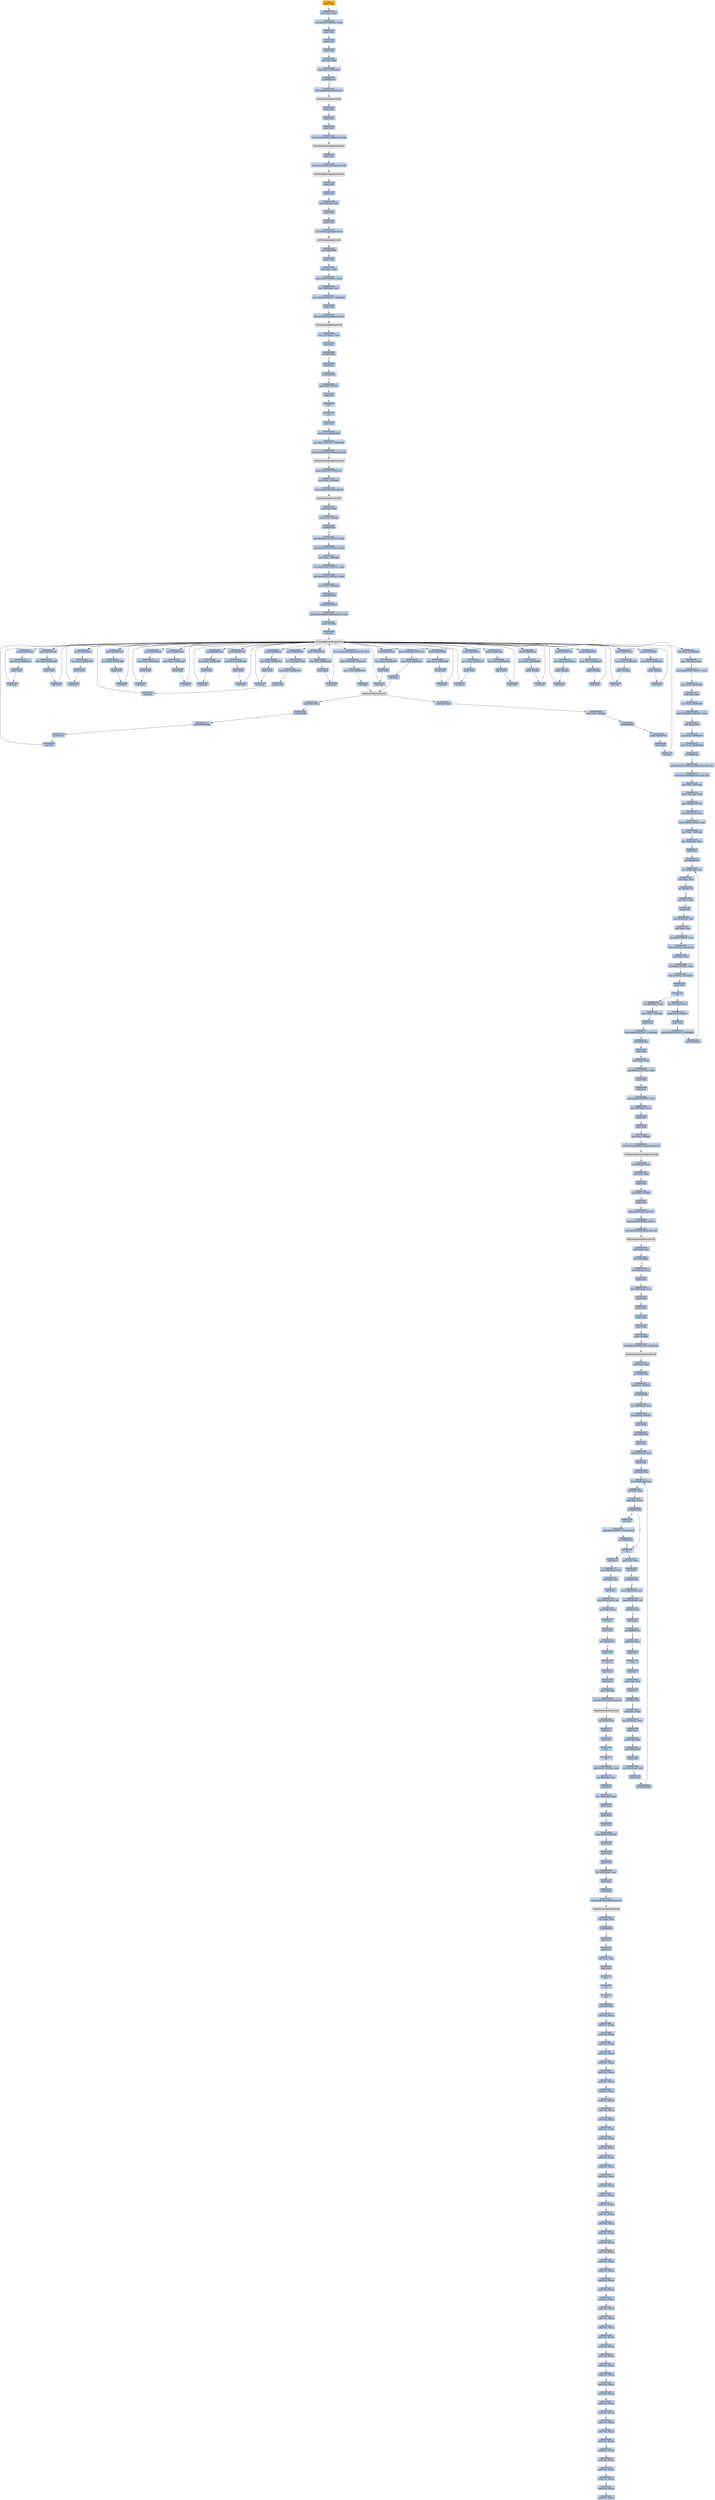 digraph G {
node[shape=rectangle,style=filled,fillcolor=lightsteelblue,color=lightsteelblue]
bgcolor="transparent"
a0x004019c8pushl_ebp[label="start\npushl %ebp",fillcolor="orange",color="lightgrey"];
a0x004019c9movl_esp_ebp[label="0x004019c9\nmovl %esp, %ebp"];
a0x004019cbsubl_0x3acUINT32_esp[label="0x004019cb\nsubl $0x3ac<UINT32>, %esp"];
a0x004019d1pushl_ebx[label="0x004019d1\npushl %ebx"];
a0x004019d2pushl_esi[label="0x004019d2\npushl %esi"];
a0x004019d3pushl_edi[label="0x004019d3\npushl %edi"];
a0x004019d4xorl_edi_edi[label="0x004019d4\nxorl %edi, %edi"];
a0x004019d6cmpl_edi_0x00403000[label="0x004019d6\ncmpl %edi, 0x00403000"];
a0x004019dcje_0x00401a30[label="0x004019dc\nje 0x00401a30"];
a0x00401a30call_GetInputState_user32_dll[label="0x00401a30\ncall GetInputState@user32.dll"];
GetInputState_user32_dll[label="GetInputState@user32.dll",fillcolor="lightgrey",color="lightgrey"];
a0x00401a36pushl_edi[label="0x00401a36\npushl %edi"];
a0x00401a37pushl_edi[label="0x00401a37\npushl %edi"];
a0x00401a38pushl_edi[label="0x00401a38\npushl %edi"];
a0x00401a39call_GetCurrentThreadId_kernel32_dll[label="0x00401a39\ncall GetCurrentThreadId@kernel32.dll"];
GetCurrentThreadId_kernel32_dll[label="GetCurrentThreadId@kernel32.dll",fillcolor="lightgrey",color="lightgrey"];
a0x00401a3fpushl_eax[label="0x00401a3f\npushl %eax"];
a0x00401a40call_PostThreadMessageA_user32_dll[label="0x00401a40\ncall PostThreadMessageA@user32.dll"];
PostThreadMessageA_user32_dll[label="PostThreadMessageA@user32.dll",fillcolor="lightgrey",color="lightgrey"];
a0x00401a46pushl_edi[label="0x00401a46\npushl %edi"];
a0x00401a47pushl_edi[label="0x00401a47\npushl %edi"];
a0x00401a48leal__92ebp__eax[label="0x00401a48\nleal -92(%ebp), %eax"];
a0x00401a4bpushl_edi[label="0x00401a4b\npushl %edi"];
a0x00401a4cpushl_eax[label="0x00401a4c\npushl %eax"];
a0x00401a4dcall_GetMessageA_user32_dll[label="0x00401a4d\ncall GetMessageA@user32.dll"];
GetMessageA_user32_dll[label="GetMessageA@user32.dll",fillcolor="lightgrey",color="lightgrey"];
a0x00401a53call_0x00401894[label="0x00401a53\ncall 0x00401894"];
a0x00401894pushl_ebp[label="0x00401894\npushl %ebp"];
a0x00401895movl_esp_ebp[label="0x00401895\nmovl %esp, %ebp"];
a0x00401897subl_0x94UINT32_esp[label="0x00401897\nsubl $0x94<UINT32>, %esp"];
a0x0040189dleal__148ebp__eax[label="0x0040189d\nleal -148(%ebp), %eax"];
a0x004018a3movl_0x94UINT32__148ebp_[label="0x004018a3\nmovl $0x94<UINT32>, -148(%ebp)"];
a0x004018adpushl_eax[label="0x004018ad\npushl %eax"];
a0x004018aecall_GetVersionExA_kernel32_dll[label="0x004018ae\ncall GetVersionExA@kernel32.dll"];
GetVersionExA_kernel32_dll[label="GetVersionExA@kernel32.dll",fillcolor="lightgrey",color="lightgrey"];
a0x004018b4movl__132ebp__eax[label="0x004018b4\nmovl -132(%ebp), %eax"];
a0x004018badecl_eax[label="0x004018ba\ndecl %eax"];
a0x004018bbje_0x004018ca[label="0x004018bb\nje 0x004018ca"];
a0x004018bddecl_eax[label="0x004018bd\ndecl %eax"];
a0x004018beje_0x004018c5[label="0x004018be\nje 0x004018c5"];
a0x004018c5pushl_0x1UINT8[label="0x004018c5\npushl $0x1<UINT8>"];
a0x004018c7popl_eax[label="0x004018c7\npopl %eax"];
a0x004018c8leave_[label="0x004018c8\nleave "];
a0x004018c9ret[label="0x004018c9\nret"];
a0x00401a58pushl_edi[label="0x00401a58\npushl %edi"];
a0x00401a59movl_eax_0x00402000[label="0x00401a59\nmovl %eax, 0x00402000"];
a0x00401a5emovl_0x1UINT32_0x00401ff8[label="0x00401a5e\nmovl $0x1<UINT32>, 0x00401ff8"];
a0x00401a68call_GetModuleHandleA_kernel32_dll[label="0x00401a68\ncall GetModuleHandleA@kernel32.dll"];
GetModuleHandleA_kernel32_dll[label="GetModuleHandleA@kernel32.dll",fillcolor="lightgrey",color="lightgrey"];
a0x00401a6epushl_0x401074UINT32[label="0x00401a6e\npushl $0x401074<UINT32>"];
a0x00401a73movl_eax__32ebp_[label="0x00401a73\nmovl %eax, -32(%ebp)"];
a0x00401a76call_LoadLibraryA_kernel32_dll[label="0x00401a76\ncall LoadLibraryA@kernel32.dll"];
LoadLibraryA_kernel32_dll[label="LoadLibraryA@kernel32.dll",fillcolor="lightgrey",color="lightgrey"];
a0x00401a7ccmpl_edi_eax[label="0x00401a7c\ncmpl %edi, %eax"];
a0x00401a7emovl_eax__4ebp_[label="0x00401a7e\nmovl %eax, -4(%ebp)"];
a0x00401a81je_0x00401f6e[label="0x00401a81\nje 0x00401f6e"];
a0x00401a87movl_0x401ac5UINT32_eax[label="0x00401a87\nmovl $0x401ac5<UINT32>, %eax"];
a0x00401a8csubl_0x401aa3UINT32_eax[label="0x00401a8c\nsubl $0x401aa3<UINT32>, %eax"];
a0x00401a91movl_eax__44ebp_[label="0x00401a91\nmovl %eax, -44(%ebp)"];
a0x00401a94movl_0x401ae9UINT32_eax[label="0x00401a94\nmovl $0x401ae9<UINT32>, %eax"];
a0x00401a99subl_0x401aa3UINT32_eax[label="0x00401a99\nsubl $0x401aa3<UINT32>, %eax"];
a0x00401a9emovl_eax__64ebp_[label="0x00401a9e\nmovl %eax, -64(%ebp)"];
a0x00401aa1jmp_0x00401af1[label="0x00401aa1\njmp 0x00401af1"];
a0x00401af1pushl_0x0040109c[label="0x00401af1\npushl 0x0040109c"];
a0x00401af7movl_GetProcAddress_kernel32_dll_esi[label="0x00401af7\nmovl GetProcAddress@kernel32.dll, %esi"];
a0x00401afdpushl__4ebp_[label="0x00401afd\npushl -4(%ebp)"];
a0x00401b00call_esi[label="0x00401b00\ncall %esi"];
GetProcAddress_kernel32_dll[label="GetProcAddress@kernel32.dll",fillcolor="lightgrey",color="lightgrey"];
a0x00401b02pushl_0x004010a0[label="0x00401b02\npushl 0x004010a0"];
a0x00401b08movl__4ebp__ebx[label="0x00401b08\nmovl -4(%ebp), %ebx"];
a0x00401b0bmovl_eax_0x00401f78[label="0x00401b0b\nmovl %eax, 0x00401f78"];
a0x00401b10pushl_ebx[label="0x00401b10\npushl %ebx"];
a0x00401b11call_esi[label="0x00401b11\ncall %esi"];
a0x00401b13pushl_0x004010a4[label="0x00401b13\npushl 0x004010a4"];
a0x00401b19movl_eax_0x00401f7c[label="0x00401b19\nmovl %eax, 0x00401f7c"];
a0x00401b1epushl_ebx[label="0x00401b1e\npushl %ebx"];
a0x00401b1fcall_esi[label="0x00401b1f\ncall %esi"];
a0x00401b21pushl_0x004010a8[label="0x00401b21\npushl 0x004010a8"];
a0x00401b27movl_eax_0x00401f80[label="0x00401b27\nmovl %eax, 0x00401f80"];
a0x00401b2cpushl_ebx[label="0x00401b2c\npushl %ebx"];
a0x00401b2dcall_esi[label="0x00401b2d\ncall %esi"];
a0x00401b2fpushl_0x004010ac[label="0x00401b2f\npushl 0x004010ac"];
a0x00401b35movl_eax_0x00401f84[label="0x00401b35\nmovl %eax, 0x00401f84"];
a0x00401b3apushl_ebx[label="0x00401b3a\npushl %ebx"];
a0x00401b3bcall_esi[label="0x00401b3b\ncall %esi"];
a0x00401b3dpushl_0x004010b0[label="0x00401b3d\npushl 0x004010b0"];
a0x00401b43movl_eax_0x00401f88[label="0x00401b43\nmovl %eax, 0x00401f88"];
a0x00401b48pushl_ebx[label="0x00401b48\npushl %ebx"];
a0x00401b49call_esi[label="0x00401b49\ncall %esi"];
a0x00401b4bpushl_0x004010b4[label="0x00401b4b\npushl 0x004010b4"];
a0x00401b51movl_eax_0x00401f8c[label="0x00401b51\nmovl %eax, 0x00401f8c"];
a0x00401b56pushl_ebx[label="0x00401b56\npushl %ebx"];
a0x00401b57call_esi[label="0x00401b57\ncall %esi"];
a0x00401b59pushl_0x004010b8[label="0x00401b59\npushl 0x004010b8"];
a0x00401b5fmovl_eax_0x00401f90[label="0x00401b5f\nmovl %eax, 0x00401f90"];
a0x00401b64pushl_ebx[label="0x00401b64\npushl %ebx"];
a0x00401b65call_esi[label="0x00401b65\ncall %esi"];
a0x00401b67pushl_0x004010bc[label="0x00401b67\npushl 0x004010bc"];
a0x00401b6dmovl_eax_0x00401f94[label="0x00401b6d\nmovl %eax, 0x00401f94"];
a0x00401b72pushl_ebx[label="0x00401b72\npushl %ebx"];
a0x00401b73call_esi[label="0x00401b73\ncall %esi"];
a0x00401b75pushl_0x004010c0[label="0x00401b75\npushl 0x004010c0"];
a0x00401b7bmovl_eax_0x00401f98[label="0x00401b7b\nmovl %eax, 0x00401f98"];
a0x00401b80pushl_ebx[label="0x00401b80\npushl %ebx"];
a0x00401b81call_esi[label="0x00401b81\ncall %esi"];
a0x00401b83pushl_0x004010c4[label="0x00401b83\npushl 0x004010c4"];
a0x00401b89movl_eax_0x00401f9c[label="0x00401b89\nmovl %eax, 0x00401f9c"];
a0x00401b8epushl_ebx[label="0x00401b8e\npushl %ebx"];
a0x00401b8fcall_esi[label="0x00401b8f\ncall %esi"];
a0x00401b91pushl_0x004010c8[label="0x00401b91\npushl 0x004010c8"];
a0x00401b97movl_eax_0x00401fa0[label="0x00401b97\nmovl %eax, 0x00401fa0"];
a0x00401b9cpushl_ebx[label="0x00401b9c\npushl %ebx"];
a0x00401b9dcall_esi[label="0x00401b9d\ncall %esi"];
a0x00401b9fpushl_0x004010cc[label="0x00401b9f\npushl 0x004010cc"];
a0x00401ba5movl_eax_0x00401fa4[label="0x00401ba5\nmovl %eax, 0x00401fa4"];
a0x00401baapushl_ebx[label="0x00401baa\npushl %ebx"];
a0x00401babcall_esi[label="0x00401bab\ncall %esi"];
a0x00401badpushl_0x004010d0[label="0x00401bad\npushl 0x004010d0"];
a0x00401bb3movl_eax_0x00401fa8[label="0x00401bb3\nmovl %eax, 0x00401fa8"];
a0x00401bb8pushl_ebx[label="0x00401bb8\npushl %ebx"];
a0x00401bb9call_esi[label="0x00401bb9\ncall %esi"];
a0x00401bbbpushl_0x004010d4[label="0x00401bbb\npushl 0x004010d4"];
a0x00401bc1movl_eax_0x00401fac[label="0x00401bc1\nmovl %eax, 0x00401fac"];
a0x00401bc6pushl_ebx[label="0x00401bc6\npushl %ebx"];
a0x00401bc7call_esi[label="0x00401bc7\ncall %esi"];
a0x00401bc9pushl_0x004010d8[label="0x00401bc9\npushl 0x004010d8"];
a0x00401bcfmovl_eax_0x00401fb0[label="0x00401bcf\nmovl %eax, 0x00401fb0"];
a0x00401bd4pushl_ebx[label="0x00401bd4\npushl %ebx"];
a0x00401bd5call_esi[label="0x00401bd5\ncall %esi"];
a0x00401bd7movl_LoadLibraryA_kernel32_dll_ebx[label="0x00401bd7\nmovl LoadLibraryA@kernel32.dll, %ebx"];
a0x00401bddpushl_0x401081UINT32[label="0x00401bdd\npushl $0x401081<UINT32>"];
a0x00401be2movl_eax_0x00401fb4[label="0x00401be2\nmovl %eax, 0x00401fb4"];
a0x00401be7call_ebx[label="0x00401be7\ncall %ebx"];
LoadLibraryA_Kernel32_dll[label="LoadLibraryA@Kernel32.dll",fillcolor="lightgrey",color="lightgrey"];
a0x00401be9cmpl_edi_eax[label="0x00401be9\ncmpl %edi, %eax"];
a0x00401bebmovl_eax__4ebp_[label="0x00401beb\nmovl %eax, -4(%ebp)"];
a0x00401beeje_0x00401f6e[label="0x00401bee\nje 0x00401f6e"];
a0x00401bf4pushl_0x004010dc[label="0x00401bf4\npushl 0x004010dc"];
a0x00401bfapushl_eax[label="0x00401bfa\npushl %eax"];
a0x00401bfbcall_esi[label="0x00401bfb\ncall %esi"];
a0x00401bfdpushl_0x004010e0[label="0x00401bfd\npushl 0x004010e0"];
a0x00401c03movl_eax_0x00401fb8[label="0x00401c03\nmovl %eax, 0x00401fb8"];
a0x00401c08pushl__4ebp_[label="0x00401c08\npushl -4(%ebp)"];
a0x00401c0bcall_esi[label="0x00401c0b\ncall %esi"];
a0x00401c0dpushl_0x004010e4[label="0x00401c0d\npushl 0x004010e4"];
a0x00401c13movl_eax_0x00401fbc[label="0x00401c13\nmovl %eax, 0x00401fbc"];
a0x00401c18pushl__4ebp_[label="0x00401c18\npushl -4(%ebp)"];
a0x00401c1bcall_esi[label="0x00401c1b\ncall %esi"];
a0x00401c1dpushl_0x004010e8[label="0x00401c1d\npushl 0x004010e8"];
a0x00401c23movl_eax_0x00401fc0[label="0x00401c23\nmovl %eax, 0x00401fc0"];
a0x00401c28pushl__4ebp_[label="0x00401c28\npushl -4(%ebp)"];
a0x00401c2bcall_esi[label="0x00401c2b\ncall %esi"];
a0x00401c2dpushl_0x004010ec[label="0x00401c2d\npushl 0x004010ec"];
a0x00401c33movl_eax_0x00401fc4[label="0x00401c33\nmovl %eax, 0x00401fc4"];
a0x00401c38pushl__4ebp_[label="0x00401c38\npushl -4(%ebp)"];
a0x00401c3bcall_esi[label="0x00401c3b\ncall %esi"];
a0x00401c3dpushl_0x004010f0[label="0x00401c3d\npushl 0x004010f0"];
a0x00401c43movl_eax_0x00401fc8[label="0x00401c43\nmovl %eax, 0x00401fc8"];
a0x00401c48pushl__4ebp_[label="0x00401c48\npushl -4(%ebp)"];
a0x00401c4bcall_esi[label="0x00401c4b\ncall %esi"];
a0x00401c4dpushl_0x40108eUINT32[label="0x00401c4d\npushl $0x40108e<UINT32>"];
a0x00401c52movl_eax_0x00401fcc[label="0x00401c52\nmovl %eax, 0x00401fcc"];
a0x00401c57call_ebx[label="0x00401c57\ncall %ebx"];
a0x00401c59cmpl_edi_eax[label="0x00401c59\ncmpl %edi, %eax"];
a0x00401c5bje_0x00401f6e[label="0x00401c5b\nje 0x00401f6e"];
a0x00401c61pushl_0x004010f4[label="0x00401c61\npushl 0x004010f4"];
a0x00401c67pushl_eax[label="0x00401c67\npushl %eax"];
a0x00401c68call_esi[label="0x00401c68\ncall %esi"];
a0x00401c6amovl_eax_0x00401fd0[label="0x00401c6a\nmovl %eax, 0x00401fd0"];
a0x00401c6fmovl__32ebp__eax[label="0x00401c6f\nmovl -32(%ebp), %eax"];
a0x00401c72movl_0x401f78UINT32_ecx[label="0x00401c72\nmovl $0x401f78<UINT32>, %ecx"];
a0x00401c77movl_eax_0x00401ff0[label="0x00401c77\nmovl %eax, 0x00401ff0"];
a0x00401c7csubl_eax_ecx[label="0x00401c7c\nsubl %eax, %ecx"];
a0x00401c7emovl_ecx_0x00401ff4[label="0x00401c7e\nmovl %ecx, 0x00401ff4"];
a0x00401c84movl_0x403000UINT32_ecx[label="0x00401c84\nmovl $0x403000<UINT32>, %ecx"];
a0x00401c89subl_eax_ecx[label="0x00401c89\nsubl %eax, %ecx"];
a0x00401c8bcmpl_edi_0x00402000[label="0x00401c8b\ncmpl %edi, 0x00402000"];
a0x00401c91movl_ecx_0x00402004[label="0x00401c91\nmovl %ecx, 0x00402004"];
a0x00401c97je_0x00401eb2[label="0x00401c97\nje 0x00401eb2"];
a0x00401c9dmovl_WriteProcessMemory_kernel32_dll_ebx[label="0x00401c9d\nmovl WriteProcessMemory@kernel32.dll, %ebx"];
a0x00401ca3movl_CloseHandle_kernel32_dll_esi[label="0x00401ca3\nmovl CloseHandle@kernel32.dll, %esi"];
a0x00401ca9movl_edi__40ebp_[label="0x00401ca9\nmovl %edi, -40(%ebp)"];
a0x00401cacmovl__32ebp__eax[label="0x00401cac\nmovl -32(%ebp), %eax"];
a0x00401cafpushl_0x44UINT8[label="0x00401caf\npushl $0x44<UINT8>"];
a0x00401cb1movl_0x3ceax__ecx[label="0x00401cb1\nmovl 0x3c(%eax), %ecx"];
a0x00401cb4leal_0x18ecxeax__eax[label="0x00401cb4\nleal 0x18(%ecx,%eax), %eax"];
a0x00401cb8movl_eax__36ebp_[label="0x00401cb8\nmovl %eax, -36(%ebp)"];
a0x00401cbbleal__160ebp__eax[label="0x00401cbb\nleal -160(%ebp), %eax"];
a0x00401cc1pushl_eax[label="0x00401cc1\npushl %eax"];
a0x00401cc2call_0x00401383[label="0x00401cc2\ncall 0x00401383"];
a0x00401383movl_0x8esp__ecx[label="0x00401383\nmovl 0x8(%esp), %ecx"];
a0x00401387testl_ecx_ecx[label="0x00401387\ntestl %ecx, %ecx"];
a0x00401389jbe_0x004013a1[label="0x00401389\njbe 0x004013a1"];
a0x0040138bmovl_ecx_edx[label="0x0040138b\nmovl %ecx, %edx"];
a0x0040138dpushl_edi[label="0x0040138d\npushl %edi"];
a0x0040138emovl_0x8esp__edi[label="0x0040138e\nmovl 0x8(%esp), %edi"];
a0x00401392xorl_eax_eax[label="0x00401392\nxorl %eax, %eax"];
a0x00401394shrl_0x2UINT8_ecx[label="0x00401394\nshrl $0x2<UINT8>, %ecx"];
a0x00401397repz_stosl_eax_es_edi_[label="0x00401397\nrepz stosl %eax, %es:(%edi)"];
a0x00401399movl_edx_ecx[label="0x00401399\nmovl %edx, %ecx"];
a0x0040139bandl_0x3UINT8_ecx[label="0x0040139b\nandl $0x3<UINT8>, %ecx"];
a0x0040139erepz_stosb_al_es_edi_[label="0x0040139e\nrepz stosb %al, %es:(%edi)"];
a0x004013a0popl_edi[label="0x004013a0\npopl %edi"];
a0x004013a1ret[label="0x004013a1\nret"];
a0x00401cc7leal__60ebp__eax[label="0x00401cc7\nleal -60(%ebp), %eax"];
a0x00401ccapushl_0x10UINT8[label="0x00401cca\npushl $0x10<UINT8>"];
a0x00401cccpushl_eax[label="0x00401ccc\npushl %eax"];
a0x00401ccdmovl_0x44UINT32__160ebp_[label="0x00401ccd\nmovl $0x44<UINT32>, -160(%ebp)"];
a0x00401cd7call_0x00401383[label="0x00401cd7\ncall 0x00401383"];
a0x00401cdcleal__680ebp__eax[label="0x00401cdc\nleal -680(%ebp), %eax"];
a0x00401ce2movw_di__112ebp_[label="0x00401ce2\nmovw %di, -112(%ebp)"];
a0x00401ce6pushl_eax[label="0x00401ce6\npushl %eax"];
a0x00401ce7movl_0x80UINT32__116ebp_[label="0x00401ce7\nmovl $0x80<UINT32>, -116(%ebp)"];
a0x00401ceecall_0x004018ce[label="0x00401cee\ncall 0x004018ce"];
a0x004018cepushl_ebp[label="0x004018ce\npushl %ebp"];
a0x004018cfmovl_esp_ebp[label="0x004018cf\nmovl %esp, %ebp"];
a0x004018d1subl_0x10cUINT32_esp[label="0x004018d1\nsubl $0x10c<UINT32>, %esp"];
a0x004018d7pushl_ebx[label="0x004018d7\npushl %ebx"];
a0x004018d8pushl_esi[label="0x004018d8\npushl %esi"];
a0x004018d9movl_0x104UINT32_esi[label="0x004018d9\nmovl $0x104<UINT32>, %esi"];
a0x004018deleal__268ebp__eax[label="0x004018de\nleal -268(%ebp), %eax"];
a0x004018e4pushl_esi[label="0x004018e4\npushl %esi"];
a0x004018e5pushl_eax[label="0x004018e5\npushl %eax"];
a0x004018e6movl_esi__8ebp_[label="0x004018e6\nmovl %esi, -8(%ebp)"];
a0x004018e9call_GetWindowsDirectoryA_kernel32_dll[label="0x004018e9\ncall GetWindowsDirectoryA@kernel32.dll"];
GetWindowsDirectoryA_Kernel32_dll[label="GetWindowsDirectoryA@Kernel32.dll",fillcolor="lightgrey",color="lightgrey"];
a0x004018efleal__4ebp__eax[label="0x004018ef\nleal -4(%ebp), %eax"];
a0x004018f2xorl_ebx_ebx[label="0x004018f2\nxorl %ebx, %ebx"];
a0x004018f4pushl_eax[label="0x004018f4\npushl %eax"];
a0x004018f5pushl_0x1UINT8[label="0x004018f5\npushl $0x1<UINT8>"];
a0x004018f7pushl_ebx[label="0x004018f7\npushl %ebx"];
a0x004018f8pushl_0x4012b4UINT32[label="0x004018f8\npushl $0x4012b4<UINT32>"];
a0x004018fdpushl_0x80000000UINT32[label="0x004018fd\npushl $0x80000000<UINT32>"];
a0x00401902call_RegOpenKeyExA_advapi32_dll[label="0x00401902\ncall RegOpenKeyExA@advapi32.dll"];
RegOpenKeyExA_advapi32_dll[label="RegOpenKeyExA@advapi32.dll",fillcolor="lightgrey",color="lightgrey"];
a0x00401908testl_eax_eax[label="0x00401908\ntestl %eax, %eax"];
a0x0040190ajne_0x0040195e[label="0x0040190a\njne 0x0040195e"];
a0x0040190cleal__8ebp__eax[label="0x0040190c\nleal -8(%ebp), %eax"];
a0x0040190fpushl_eax[label="0x0040190f\npushl %eax"];
a0x00401910leal__268ebp__eax[label="0x00401910\nleal -268(%ebp), %eax"];
a0x00401916pushl_eax[label="0x00401916\npushl %eax"];
a0x00401917pushl_ebx[label="0x00401917\npushl %ebx"];
a0x00401918pushl_ebx[label="0x00401918\npushl %ebx"];
a0x00401919pushl_ebx[label="0x00401919\npushl %ebx"];
a0x0040191apushl__4ebp_[label="0x0040191a\npushl -4(%ebp)"];
a0x0040191dcall_RegQueryValueExA_advapi32_dll[label="0x0040191d\ncall RegQueryValueExA@advapi32.dll"];
RegQueryValueExA_advapi32_dll[label="RegQueryValueExA@advapi32.dll",fillcolor="lightgrey",color="lightgrey"];
a0x00401923testl_eax_eax[label="0x00401923\ntestl %eax, %eax"];
a0x00401925jne_0x0040195e[label="0x00401925\njne 0x0040195e"];
a0x00401927cmpl_esi__8ebp_[label="0x00401927\ncmpl %esi, -8(%ebp)"];
a0x0040192aja_0x0040195e[label="0x0040192a\nja 0x0040195e"];
a0x0040192cleal__268ebp__eax[label="0x0040192c\nleal -268(%ebp), %eax"];
a0x00401932pushl_0x22UINT8[label="0x00401932\npushl $0x22<UINT8>"];
a0x00401934pushl_eax[label="0x00401934\npushl %eax"];
a0x00401935call_0x004012fc[label="0x00401935\ncall 0x004012fc"];
a0x004012fcpushl_esi[label="0x004012fc\npushl %esi"];
a0x004012fdmovl_0x8esp__esi[label="0x004012fd\nmovl 0x8(%esp), %esi"];
a0x00401301pushl_esi[label="0x00401301\npushl %esi"];
a0x00401302call_0x004012ea[label="0x00401302\ncall 0x004012ea"];
a0x004012eamovl_0x4esp__ecx[label="0x004012ea\nmovl 0x4(%esp), %ecx"];
a0x004012eexorl_eax_eax[label="0x004012ee\nxorl %eax, %eax"];
a0x004012f0cmpb_al_ecx_[label="0x004012f0\ncmpb %al, (%ecx)"];
a0x004012f2je_0x004012fb[label="0x004012f2\nje 0x004012fb"];
a0x004012f4incl_eax[label="0x004012f4\nincl %eax"];
a0x004012f5cmpb_0x0UINT8_eaxecx_[label="0x004012f5\ncmpb $0x0<UINT8>, (%eax,%ecx)"];
a0x004012f9jne_0x004012f4[label="0x004012f9\njne 0x004012f4"];
a0x004012fbret[label="0x004012fb\nret"];
a0x00401307testl_eax_eax[label="0x00401307\ntestl %eax, %eax"];
a0x00401309popl_ecx[label="0x00401309\npopl %ecx"];
a0x0040130aje_0x00401318[label="0x0040130a\nje 0x00401318"];
a0x0040130cmovb_eaxesi__cl[label="0x0040130c\nmovb (%eax,%esi), %cl"];
a0x0040130fcmpb_0xcesp__cl[label="0x0040130f\ncmpb 0xc(%esp), %cl"];
a0x00401313je_0x00401318[label="0x00401313\nje 0x00401318"];
a0x00401315decl_eax[label="0x00401315\ndecl %eax"];
a0x00401316jne_0x0040130c[label="0x00401316\njne 0x0040130c"];
a0x00401318addl_esi_eax[label="0x00401318\naddl %esi, %eax"];
a0x0040131apopl_esi[label="0x0040131a\npopl %esi"];
a0x0040131bret[label="0x0040131b\nret"];
a0x0040193apopl_ecx[label="0x0040193a\npopl %ecx"];
a0x0040193bcmpl_ebx_eax[label="0x0040193b\ncmpl %ebx, %eax"];
a0x0040193dpopl_ecx[label="0x0040193d\npopl %ecx"];
a0x0040193eje_0x00401942[label="0x0040193e\nje 0x00401942"];
a0x00401940movb_bl_eax_[label="0x00401940\nmovb %bl, (%eax)"];
a0x00401942leal__267ebp__eax[label="0x00401942\nleal -267(%ebp), %eax"];
a0x00401948pushl_eax[label="0x00401948\npushl %eax"];
a0x00401949pushl_0x8ebp_[label="0x00401949\npushl 0x8(%ebp)"];
a0x0040194ccall_0x00401365[label="0x0040194c\ncall 0x00401365"];
a0x00401365pushl_esi[label="0x00401365\npushl %esi"];
a0x00401366movl_0xcesp__esi[label="0x00401366\nmovl 0xc(%esp), %esi"];
a0x0040136apushl_esi[label="0x0040136a\npushl %esi"];
a0x0040136bcall_0x004012ea[label="0x0040136b\ncall 0x004012ea"];
a0x00401370popl_ecx[label="0x00401370\npopl %ecx"];
a0x00401371movl_0x8esp__ecx[label="0x00401371\nmovl 0x8(%esp), %ecx"];
a0x00401375subl_ecx_esi[label="0x00401375\nsubl %ecx, %esi"];
a0x00401377incl_eax[label="0x00401377\nincl %eax"];
a0x00401378movb_esiecx__dl[label="0x00401378\nmovb (%esi,%ecx), %dl"];
a0x0040137bmovb_dl_ecx_[label="0x0040137b\nmovb %dl, (%ecx)"];
a0x0040137dincl_ecx[label="0x0040137d\nincl %ecx"];
a0x0040137edecl_eax[label="0x0040137e\ndecl %eax"];
a0x0040137fjne_0x00401378[label="0x0040137f\njne 0x00401378"];
a0x00401381popl_esi[label="0x00401381\npopl %esi"];
a0x00401382ret[label="0x00401382\nret"];
a0x00401951popl_ecx[label="0x00401951\npopl %ecx"];
a0x00401952popl_ecx[label="0x00401952\npopl %ecx"];
a0x00401953pushl__4ebp_[label="0x00401953\npushl -4(%ebp)"];
a0x00401956call_RegCloseKey_advapi32_dll[label="0x00401956\ncall RegCloseKey@advapi32.dll"];
RegCloseKey_advapi32_dll[label="RegCloseKey@advapi32.dll",fillcolor="lightgrey",color="lightgrey"];
a0x0040195cjmp_0x00401976[label="0x0040195c\njmp 0x00401976"];
a0x00401976popl_esi[label="0x00401976\npopl %esi"];
a0x00401977popl_ebx[label="0x00401977\npopl %ebx"];
a0x00401978leave_[label="0x00401978\nleave "];
a0x00401979ret[label="0x00401979\nret"];
a0x00401cf3addl_0x14UINT8_esp[label="0x00401cf3\naddl $0x14<UINT8>, %esp"];
a0x00401cf6leal__60ebp__eax[label="0x00401cf6\nleal -60(%ebp), %eax"];
a0x00401cf9pushl_eax[label="0x00401cf9\npushl %eax"];
a0x00401cfaleal__160ebp__eax[label="0x00401cfa\nleal -160(%ebp), %eax"];
a0x00401d00pushl_eax[label="0x00401d00\npushl %eax"];
a0x00401d01pushl_edi[label="0x00401d01\npushl %edi"];
a0x00401d02pushl_edi[label="0x00401d02\npushl %edi"];
a0x00401d03pushl_0x84UINT32[label="0x00401d03\npushl $0x84<UINT32>"];
a0x00401d08pushl_edi[label="0x00401d08\npushl %edi"];
a0x00401d09pushl_edi[label="0x00401d09\npushl %edi"];
a0x00401d0apushl_edi[label="0x00401d0a\npushl %edi"];
a0x00401d0bleal__680ebp__eax[label="0x00401d0b\nleal -680(%ebp), %eax"];
a0x00401d11pushl_edi[label="0x00401d11\npushl %edi"];
a0x00401d12pushl_eax[label="0x00401d12\npushl %eax"];
a0x00401d13call_CreateProcessA_kernel32_dll[label="0x00401d13\ncall CreateProcessA@kernel32.dll"];
CreateProcessA_kernel32_dll[label="CreateProcessA@kernel32.dll",fillcolor="lightgrey",color="lightgrey"];
a0x00401d19testl_eax_eax[label="0x00401d19\ntestl %eax, %eax"];
a0x00401d1bje_0x00401f6e[label="0x00401d1b\nje 0x00401f6e"];
a0x00401f6epopl_edi[label="0x00401f6e\npopl %edi"];
a0x00401f6fpopl_esi[label="0x00401f6f\npopl %esi"];
a0x00401f70xorl_eax_eax[label="0x00401f70\nxorl %eax, %eax"];
a0x00401f72popl_ebx[label="0x00401f72\npopl %ebx"];
a0x00401f73leave_[label="0x00401f73\nleave "];
a0x00401f74ret[label="0x00401f74\nret"];
a0x7c8000c0nop_[label="0x7c8000c0\nnop "];
a0x7c8000c1call_0x63d7f9f4[label="0x7c8000c1\ncall 0x63d7f9f4"];
a0x63d7f9f4addb_al_eax_[label="0x63d7f9f4\naddb %al, (%eax)"];
a0x63d7f9f6addb_al_eax_[label="0x63d7f9f6\naddb %al, (%eax)"];
a0x63d7f9f8addb_al_eax_[label="0x63d7f9f8\naddb %al, (%eax)"];
a0x63d7f9faaddb_al_eax_[label="0x63d7f9fa\naddb %al, (%eax)"];
a0x63d7f9fcaddb_al_eax_[label="0x63d7f9fc\naddb %al, (%eax)"];
a0x63d7f9feaddb_al_eax_[label="0x63d7f9fe\naddb %al, (%eax)"];
a0x63d7fa00addb_al_eax_[label="0x63d7fa00\naddb %al, (%eax)"];
a0x63d7fa02addb_al_eax_[label="0x63d7fa02\naddb %al, (%eax)"];
a0x63d7fa04addb_al_eax_[label="0x63d7fa04\naddb %al, (%eax)"];
a0x63d7fa06addb_al_eax_[label="0x63d7fa06\naddb %al, (%eax)"];
a0x63d7fa08addb_al_eax_[label="0x63d7fa08\naddb %al, (%eax)"];
a0x63d7fa0aaddb_al_eax_[label="0x63d7fa0a\naddb %al, (%eax)"];
a0x63d7fa0caddb_al_eax_[label="0x63d7fa0c\naddb %al, (%eax)"];
a0x63d7fa0eaddb_al_eax_[label="0x63d7fa0e\naddb %al, (%eax)"];
a0x63d7fa10addb_al_eax_[label="0x63d7fa10\naddb %al, (%eax)"];
a0x63d7fa12addb_al_eax_[label="0x63d7fa12\naddb %al, (%eax)"];
a0x63d7fa14addb_al_eax_[label="0x63d7fa14\naddb %al, (%eax)"];
a0x63d7fa16addb_al_eax_[label="0x63d7fa16\naddb %al, (%eax)"];
a0x63d7fa18addb_al_eax_[label="0x63d7fa18\naddb %al, (%eax)"];
a0x63d7fa1aaddb_al_eax_[label="0x63d7fa1a\naddb %al, (%eax)"];
a0x63d7fa1caddb_al_eax_[label="0x63d7fa1c\naddb %al, (%eax)"];
a0x63d7fa1eaddb_al_eax_[label="0x63d7fa1e\naddb %al, (%eax)"];
a0x63d7fa20addb_al_eax_[label="0x63d7fa20\naddb %al, (%eax)"];
a0x63d7fa22addb_al_eax_[label="0x63d7fa22\naddb %al, (%eax)"];
a0x63d7fa24addb_al_eax_[label="0x63d7fa24\naddb %al, (%eax)"];
a0x63d7fa26addb_al_eax_[label="0x63d7fa26\naddb %al, (%eax)"];
a0x63d7fa28addb_al_eax_[label="0x63d7fa28\naddb %al, (%eax)"];
a0x63d7fa2aaddb_al_eax_[label="0x63d7fa2a\naddb %al, (%eax)"];
a0x63d7fa2caddb_al_eax_[label="0x63d7fa2c\naddb %al, (%eax)"];
a0x63d7fa2eaddb_al_eax_[label="0x63d7fa2e\naddb %al, (%eax)"];
a0x63d7fa30addb_al_eax_[label="0x63d7fa30\naddb %al, (%eax)"];
a0x63d7fa32addb_al_eax_[label="0x63d7fa32\naddb %al, (%eax)"];
a0x63d7fa34addb_al_eax_[label="0x63d7fa34\naddb %al, (%eax)"];
a0x63d7fa36addb_al_eax_[label="0x63d7fa36\naddb %al, (%eax)"];
a0x63d7fa38addb_al_eax_[label="0x63d7fa38\naddb %al, (%eax)"];
a0x63d7fa3aaddb_al_eax_[label="0x63d7fa3a\naddb %al, (%eax)"];
a0x63d7fa3caddb_al_eax_[label="0x63d7fa3c\naddb %al, (%eax)"];
a0x63d7fa3eaddb_al_eax_[label="0x63d7fa3e\naddb %al, (%eax)"];
a0x63d7fa40addb_al_eax_[label="0x63d7fa40\naddb %al, (%eax)"];
a0x63d7fa42addb_al_eax_[label="0x63d7fa42\naddb %al, (%eax)"];
a0x63d7fa44addb_al_eax_[label="0x63d7fa44\naddb %al, (%eax)"];
a0x63d7fa46addb_al_eax_[label="0x63d7fa46\naddb %al, (%eax)"];
a0x63d7fa48addb_al_eax_[label="0x63d7fa48\naddb %al, (%eax)"];
a0x63d7fa4aaddb_al_eax_[label="0x63d7fa4a\naddb %al, (%eax)"];
a0x63d7fa4caddb_al_eax_[label="0x63d7fa4c\naddb %al, (%eax)"];
a0x63d7fa4eaddb_al_eax_[label="0x63d7fa4e\naddb %al, (%eax)"];
a0x63d7fa50addb_al_eax_[label="0x63d7fa50\naddb %al, (%eax)"];
a0x63d7fa52addb_al_eax_[label="0x63d7fa52\naddb %al, (%eax)"];
a0x63d7fa54addb_al_eax_[label="0x63d7fa54\naddb %al, (%eax)"];
a0x63d7fa56addb_al_eax_[label="0x63d7fa56\naddb %al, (%eax)"];
a0x63d7fa58addb_al_eax_[label="0x63d7fa58\naddb %al, (%eax)"];
a0x63d7fa5aaddb_al_eax_[label="0x63d7fa5a\naddb %al, (%eax)"];
a0x004019c8pushl_ebp -> a0x004019c9movl_esp_ebp [color="#000000"];
a0x004019c9movl_esp_ebp -> a0x004019cbsubl_0x3acUINT32_esp [color="#000000"];
a0x004019cbsubl_0x3acUINT32_esp -> a0x004019d1pushl_ebx [color="#000000"];
a0x004019d1pushl_ebx -> a0x004019d2pushl_esi [color="#000000"];
a0x004019d2pushl_esi -> a0x004019d3pushl_edi [color="#000000"];
a0x004019d3pushl_edi -> a0x004019d4xorl_edi_edi [color="#000000"];
a0x004019d4xorl_edi_edi -> a0x004019d6cmpl_edi_0x00403000 [color="#000000"];
a0x004019d6cmpl_edi_0x00403000 -> a0x004019dcje_0x00401a30 [color="#000000"];
a0x004019dcje_0x00401a30 -> a0x00401a30call_GetInputState_user32_dll [color="#000000",label="T"];
a0x00401a30call_GetInputState_user32_dll -> GetInputState_user32_dll [color="#000000"];
GetInputState_user32_dll -> a0x00401a36pushl_edi [color="#000000"];
a0x00401a36pushl_edi -> a0x00401a37pushl_edi [color="#000000"];
a0x00401a37pushl_edi -> a0x00401a38pushl_edi [color="#000000"];
a0x00401a38pushl_edi -> a0x00401a39call_GetCurrentThreadId_kernel32_dll [color="#000000"];
a0x00401a39call_GetCurrentThreadId_kernel32_dll -> GetCurrentThreadId_kernel32_dll [color="#000000"];
GetCurrentThreadId_kernel32_dll -> a0x00401a3fpushl_eax [color="#000000"];
a0x00401a3fpushl_eax -> a0x00401a40call_PostThreadMessageA_user32_dll [color="#000000"];
a0x00401a40call_PostThreadMessageA_user32_dll -> PostThreadMessageA_user32_dll [color="#000000"];
PostThreadMessageA_user32_dll -> a0x00401a46pushl_edi [color="#000000"];
a0x00401a46pushl_edi -> a0x00401a47pushl_edi [color="#000000"];
a0x00401a47pushl_edi -> a0x00401a48leal__92ebp__eax [color="#000000"];
a0x00401a48leal__92ebp__eax -> a0x00401a4bpushl_edi [color="#000000"];
a0x00401a4bpushl_edi -> a0x00401a4cpushl_eax [color="#000000"];
a0x00401a4cpushl_eax -> a0x00401a4dcall_GetMessageA_user32_dll [color="#000000"];
a0x00401a4dcall_GetMessageA_user32_dll -> GetMessageA_user32_dll [color="#000000"];
GetMessageA_user32_dll -> a0x00401a53call_0x00401894 [color="#000000"];
a0x00401a53call_0x00401894 -> a0x00401894pushl_ebp [color="#000000"];
a0x00401894pushl_ebp -> a0x00401895movl_esp_ebp [color="#000000"];
a0x00401895movl_esp_ebp -> a0x00401897subl_0x94UINT32_esp [color="#000000"];
a0x00401897subl_0x94UINT32_esp -> a0x0040189dleal__148ebp__eax [color="#000000"];
a0x0040189dleal__148ebp__eax -> a0x004018a3movl_0x94UINT32__148ebp_ [color="#000000"];
a0x004018a3movl_0x94UINT32__148ebp_ -> a0x004018adpushl_eax [color="#000000"];
a0x004018adpushl_eax -> a0x004018aecall_GetVersionExA_kernel32_dll [color="#000000"];
a0x004018aecall_GetVersionExA_kernel32_dll -> GetVersionExA_kernel32_dll [color="#000000"];
GetVersionExA_kernel32_dll -> a0x004018b4movl__132ebp__eax [color="#000000"];
a0x004018b4movl__132ebp__eax -> a0x004018badecl_eax [color="#000000"];
a0x004018badecl_eax -> a0x004018bbje_0x004018ca [color="#000000"];
a0x004018bbje_0x004018ca -> a0x004018bddecl_eax [color="#000000",label="F"];
a0x004018bddecl_eax -> a0x004018beje_0x004018c5 [color="#000000"];
a0x004018beje_0x004018c5 -> a0x004018c5pushl_0x1UINT8 [color="#000000",label="T"];
a0x004018c5pushl_0x1UINT8 -> a0x004018c7popl_eax [color="#000000"];
a0x004018c7popl_eax -> a0x004018c8leave_ [color="#000000"];
a0x004018c8leave_ -> a0x004018c9ret [color="#000000"];
a0x004018c9ret -> a0x00401a58pushl_edi [color="#000000"];
a0x00401a58pushl_edi -> a0x00401a59movl_eax_0x00402000 [color="#000000"];
a0x00401a59movl_eax_0x00402000 -> a0x00401a5emovl_0x1UINT32_0x00401ff8 [color="#000000"];
a0x00401a5emovl_0x1UINT32_0x00401ff8 -> a0x00401a68call_GetModuleHandleA_kernel32_dll [color="#000000"];
a0x00401a68call_GetModuleHandleA_kernel32_dll -> GetModuleHandleA_kernel32_dll [color="#000000"];
GetModuleHandleA_kernel32_dll -> a0x00401a6epushl_0x401074UINT32 [color="#000000"];
a0x00401a6epushl_0x401074UINT32 -> a0x00401a73movl_eax__32ebp_ [color="#000000"];
a0x00401a73movl_eax__32ebp_ -> a0x00401a76call_LoadLibraryA_kernel32_dll [color="#000000"];
a0x00401a76call_LoadLibraryA_kernel32_dll -> LoadLibraryA_kernel32_dll [color="#000000"];
LoadLibraryA_kernel32_dll -> a0x00401a7ccmpl_edi_eax [color="#000000"];
a0x00401a7ccmpl_edi_eax -> a0x00401a7emovl_eax__4ebp_ [color="#000000"];
a0x00401a7emovl_eax__4ebp_ -> a0x00401a81je_0x00401f6e [color="#000000"];
a0x00401a81je_0x00401f6e -> a0x00401a87movl_0x401ac5UINT32_eax [color="#000000",label="F"];
a0x00401a87movl_0x401ac5UINT32_eax -> a0x00401a8csubl_0x401aa3UINT32_eax [color="#000000"];
a0x00401a8csubl_0x401aa3UINT32_eax -> a0x00401a91movl_eax__44ebp_ [color="#000000"];
a0x00401a91movl_eax__44ebp_ -> a0x00401a94movl_0x401ae9UINT32_eax [color="#000000"];
a0x00401a94movl_0x401ae9UINT32_eax -> a0x00401a99subl_0x401aa3UINT32_eax [color="#000000"];
a0x00401a99subl_0x401aa3UINT32_eax -> a0x00401a9emovl_eax__64ebp_ [color="#000000"];
a0x00401a9emovl_eax__64ebp_ -> a0x00401aa1jmp_0x00401af1 [color="#000000"];
a0x00401aa1jmp_0x00401af1 -> a0x00401af1pushl_0x0040109c [color="#000000"];
a0x00401af1pushl_0x0040109c -> a0x00401af7movl_GetProcAddress_kernel32_dll_esi [color="#000000"];
a0x00401af7movl_GetProcAddress_kernel32_dll_esi -> a0x00401afdpushl__4ebp_ [color="#000000"];
a0x00401afdpushl__4ebp_ -> a0x00401b00call_esi [color="#000000"];
a0x00401b00call_esi -> GetProcAddress_kernel32_dll [color="#000000"];
GetProcAddress_kernel32_dll -> a0x00401b02pushl_0x004010a0 [color="#000000"];
a0x00401b02pushl_0x004010a0 -> a0x00401b08movl__4ebp__ebx [color="#000000"];
a0x00401b08movl__4ebp__ebx -> a0x00401b0bmovl_eax_0x00401f78 [color="#000000"];
a0x00401b0bmovl_eax_0x00401f78 -> a0x00401b10pushl_ebx [color="#000000"];
a0x00401b10pushl_ebx -> a0x00401b11call_esi [color="#000000"];
a0x00401b11call_esi -> GetProcAddress_kernel32_dll [color="#000000"];
GetProcAddress_kernel32_dll -> a0x00401b13pushl_0x004010a4 [color="#000000"];
a0x00401b13pushl_0x004010a4 -> a0x00401b19movl_eax_0x00401f7c [color="#000000"];
a0x00401b19movl_eax_0x00401f7c -> a0x00401b1epushl_ebx [color="#000000"];
a0x00401b1epushl_ebx -> a0x00401b1fcall_esi [color="#000000"];
a0x00401b1fcall_esi -> GetProcAddress_kernel32_dll [color="#000000"];
GetProcAddress_kernel32_dll -> a0x00401b21pushl_0x004010a8 [color="#000000"];
a0x00401b21pushl_0x004010a8 -> a0x00401b27movl_eax_0x00401f80 [color="#000000"];
a0x00401b27movl_eax_0x00401f80 -> a0x00401b2cpushl_ebx [color="#000000"];
a0x00401b2cpushl_ebx -> a0x00401b2dcall_esi [color="#000000"];
a0x00401b2dcall_esi -> GetProcAddress_kernel32_dll [color="#000000"];
GetProcAddress_kernel32_dll -> a0x00401b2fpushl_0x004010ac [color="#000000"];
a0x00401b2fpushl_0x004010ac -> a0x00401b35movl_eax_0x00401f84 [color="#000000"];
a0x00401b35movl_eax_0x00401f84 -> a0x00401b3apushl_ebx [color="#000000"];
a0x00401b3apushl_ebx -> a0x00401b3bcall_esi [color="#000000"];
a0x00401b3bcall_esi -> GetProcAddress_kernel32_dll [color="#000000"];
GetProcAddress_kernel32_dll -> a0x00401b3dpushl_0x004010b0 [color="#000000"];
a0x00401b3dpushl_0x004010b0 -> a0x00401b43movl_eax_0x00401f88 [color="#000000"];
a0x00401b43movl_eax_0x00401f88 -> a0x00401b48pushl_ebx [color="#000000"];
a0x00401b48pushl_ebx -> a0x00401b49call_esi [color="#000000"];
a0x00401b49call_esi -> GetProcAddress_kernel32_dll [color="#000000"];
GetProcAddress_kernel32_dll -> a0x00401b4bpushl_0x004010b4 [color="#000000"];
a0x00401b4bpushl_0x004010b4 -> a0x00401b51movl_eax_0x00401f8c [color="#000000"];
a0x00401b51movl_eax_0x00401f8c -> a0x00401b56pushl_ebx [color="#000000"];
a0x00401b56pushl_ebx -> a0x00401b57call_esi [color="#000000"];
a0x00401b57call_esi -> GetProcAddress_kernel32_dll [color="#000000"];
GetProcAddress_kernel32_dll -> a0x00401b59pushl_0x004010b8 [color="#000000"];
a0x00401b59pushl_0x004010b8 -> a0x00401b5fmovl_eax_0x00401f90 [color="#000000"];
a0x00401b5fmovl_eax_0x00401f90 -> a0x00401b64pushl_ebx [color="#000000"];
a0x00401b64pushl_ebx -> a0x00401b65call_esi [color="#000000"];
a0x00401b65call_esi -> GetProcAddress_kernel32_dll [color="#000000"];
GetProcAddress_kernel32_dll -> a0x00401b67pushl_0x004010bc [color="#000000"];
a0x00401b67pushl_0x004010bc -> a0x00401b6dmovl_eax_0x00401f94 [color="#000000"];
a0x00401b6dmovl_eax_0x00401f94 -> a0x00401b72pushl_ebx [color="#000000"];
a0x00401b72pushl_ebx -> a0x00401b73call_esi [color="#000000"];
a0x00401b73call_esi -> GetProcAddress_kernel32_dll [color="#000000"];
GetProcAddress_kernel32_dll -> a0x00401b75pushl_0x004010c0 [color="#000000"];
a0x00401b75pushl_0x004010c0 -> a0x00401b7bmovl_eax_0x00401f98 [color="#000000"];
a0x00401b7bmovl_eax_0x00401f98 -> a0x00401b80pushl_ebx [color="#000000"];
a0x00401b80pushl_ebx -> a0x00401b81call_esi [color="#000000"];
a0x00401b81call_esi -> GetProcAddress_kernel32_dll [color="#000000"];
GetProcAddress_kernel32_dll -> a0x00401b83pushl_0x004010c4 [color="#000000"];
a0x00401b83pushl_0x004010c4 -> a0x00401b89movl_eax_0x00401f9c [color="#000000"];
a0x00401b89movl_eax_0x00401f9c -> a0x00401b8epushl_ebx [color="#000000"];
a0x00401b8epushl_ebx -> a0x00401b8fcall_esi [color="#000000"];
a0x00401b8fcall_esi -> GetProcAddress_kernel32_dll [color="#000000"];
GetProcAddress_kernel32_dll -> a0x00401b91pushl_0x004010c8 [color="#000000"];
a0x00401b91pushl_0x004010c8 -> a0x00401b97movl_eax_0x00401fa0 [color="#000000"];
a0x00401b97movl_eax_0x00401fa0 -> a0x00401b9cpushl_ebx [color="#000000"];
a0x00401b9cpushl_ebx -> a0x00401b9dcall_esi [color="#000000"];
a0x00401b9dcall_esi -> GetProcAddress_kernel32_dll [color="#000000"];
GetProcAddress_kernel32_dll -> a0x00401b9fpushl_0x004010cc [color="#000000"];
a0x00401b9fpushl_0x004010cc -> a0x00401ba5movl_eax_0x00401fa4 [color="#000000"];
a0x00401ba5movl_eax_0x00401fa4 -> a0x00401baapushl_ebx [color="#000000"];
a0x00401baapushl_ebx -> a0x00401babcall_esi [color="#000000"];
a0x00401babcall_esi -> GetProcAddress_kernel32_dll [color="#000000"];
GetProcAddress_kernel32_dll -> a0x00401badpushl_0x004010d0 [color="#000000"];
a0x00401badpushl_0x004010d0 -> a0x00401bb3movl_eax_0x00401fa8 [color="#000000"];
a0x00401bb3movl_eax_0x00401fa8 -> a0x00401bb8pushl_ebx [color="#000000"];
a0x00401bb8pushl_ebx -> a0x00401bb9call_esi [color="#000000"];
a0x00401bb9call_esi -> GetProcAddress_kernel32_dll [color="#000000"];
GetProcAddress_kernel32_dll -> a0x00401bbbpushl_0x004010d4 [color="#000000"];
a0x00401bbbpushl_0x004010d4 -> a0x00401bc1movl_eax_0x00401fac [color="#000000"];
a0x00401bc1movl_eax_0x00401fac -> a0x00401bc6pushl_ebx [color="#000000"];
a0x00401bc6pushl_ebx -> a0x00401bc7call_esi [color="#000000"];
a0x00401bc7call_esi -> GetProcAddress_kernel32_dll [color="#000000"];
GetProcAddress_kernel32_dll -> a0x00401bc9pushl_0x004010d8 [color="#000000"];
a0x00401bc9pushl_0x004010d8 -> a0x00401bcfmovl_eax_0x00401fb0 [color="#000000"];
a0x00401bcfmovl_eax_0x00401fb0 -> a0x00401bd4pushl_ebx [color="#000000"];
a0x00401bd4pushl_ebx -> a0x00401bd5call_esi [color="#000000"];
a0x00401bd5call_esi -> GetProcAddress_kernel32_dll [color="#000000"];
GetProcAddress_kernel32_dll -> a0x00401bd7movl_LoadLibraryA_kernel32_dll_ebx [color="#000000"];
a0x00401bd7movl_LoadLibraryA_kernel32_dll_ebx -> a0x00401bddpushl_0x401081UINT32 [color="#000000"];
a0x00401bddpushl_0x401081UINT32 -> a0x00401be2movl_eax_0x00401fb4 [color="#000000"];
a0x00401be2movl_eax_0x00401fb4 -> a0x00401be7call_ebx [color="#000000"];
a0x00401be7call_ebx -> LoadLibraryA_Kernel32_dll [color="#000000"];
LoadLibraryA_Kernel32_dll -> a0x00401be9cmpl_edi_eax [color="#000000"];
a0x00401be9cmpl_edi_eax -> a0x00401bebmovl_eax__4ebp_ [color="#000000"];
a0x00401bebmovl_eax__4ebp_ -> a0x00401beeje_0x00401f6e [color="#000000"];
a0x00401beeje_0x00401f6e -> a0x00401bf4pushl_0x004010dc [color="#000000",label="F"];
a0x00401bf4pushl_0x004010dc -> a0x00401bfapushl_eax [color="#000000"];
a0x00401bfapushl_eax -> a0x00401bfbcall_esi [color="#000000"];
a0x00401bfbcall_esi -> GetProcAddress_kernel32_dll [color="#000000"];
GetProcAddress_kernel32_dll -> a0x00401bfdpushl_0x004010e0 [color="#000000"];
a0x00401bfdpushl_0x004010e0 -> a0x00401c03movl_eax_0x00401fb8 [color="#000000"];
a0x00401c03movl_eax_0x00401fb8 -> a0x00401c08pushl__4ebp_ [color="#000000"];
a0x00401c08pushl__4ebp_ -> a0x00401c0bcall_esi [color="#000000"];
a0x00401c0bcall_esi -> GetProcAddress_kernel32_dll [color="#000000"];
GetProcAddress_kernel32_dll -> a0x00401c0dpushl_0x004010e4 [color="#000000"];
a0x00401c0dpushl_0x004010e4 -> a0x00401c13movl_eax_0x00401fbc [color="#000000"];
a0x00401c13movl_eax_0x00401fbc -> a0x00401c18pushl__4ebp_ [color="#000000"];
a0x00401c18pushl__4ebp_ -> a0x00401c1bcall_esi [color="#000000"];
a0x00401c1bcall_esi -> GetProcAddress_kernel32_dll [color="#000000"];
GetProcAddress_kernel32_dll -> a0x00401c1dpushl_0x004010e8 [color="#000000"];
a0x00401c1dpushl_0x004010e8 -> a0x00401c23movl_eax_0x00401fc0 [color="#000000"];
a0x00401c23movl_eax_0x00401fc0 -> a0x00401c28pushl__4ebp_ [color="#000000"];
a0x00401c28pushl__4ebp_ -> a0x00401c2bcall_esi [color="#000000"];
a0x00401c2bcall_esi -> GetProcAddress_kernel32_dll [color="#000000"];
GetProcAddress_kernel32_dll -> a0x00401c2dpushl_0x004010ec [color="#000000"];
a0x00401c2dpushl_0x004010ec -> a0x00401c33movl_eax_0x00401fc4 [color="#000000"];
a0x00401c33movl_eax_0x00401fc4 -> a0x00401c38pushl__4ebp_ [color="#000000"];
a0x00401c38pushl__4ebp_ -> a0x00401c3bcall_esi [color="#000000"];
a0x00401c3bcall_esi -> GetProcAddress_kernel32_dll [color="#000000"];
GetProcAddress_kernel32_dll -> a0x00401c3dpushl_0x004010f0 [color="#000000"];
a0x00401c3dpushl_0x004010f0 -> a0x00401c43movl_eax_0x00401fc8 [color="#000000"];
a0x00401c43movl_eax_0x00401fc8 -> a0x00401c48pushl__4ebp_ [color="#000000"];
a0x00401c48pushl__4ebp_ -> a0x00401c4bcall_esi [color="#000000"];
a0x00401c4bcall_esi -> GetProcAddress_kernel32_dll [color="#000000"];
GetProcAddress_kernel32_dll -> a0x00401c4dpushl_0x40108eUINT32 [color="#000000"];
a0x00401c4dpushl_0x40108eUINT32 -> a0x00401c52movl_eax_0x00401fcc [color="#000000"];
a0x00401c52movl_eax_0x00401fcc -> a0x00401c57call_ebx [color="#000000"];
a0x00401c57call_ebx -> LoadLibraryA_Kernel32_dll [color="#000000"];
LoadLibraryA_Kernel32_dll -> a0x00401c59cmpl_edi_eax [color="#000000"];
a0x00401c59cmpl_edi_eax -> a0x00401c5bje_0x00401f6e [color="#000000"];
a0x00401c5bje_0x00401f6e -> a0x00401c61pushl_0x004010f4 [color="#000000",label="F"];
a0x00401c61pushl_0x004010f4 -> a0x00401c67pushl_eax [color="#000000"];
a0x00401c67pushl_eax -> a0x00401c68call_esi [color="#000000"];
a0x00401c68call_esi -> GetProcAddress_kernel32_dll [color="#000000"];
GetProcAddress_kernel32_dll -> a0x00401c6amovl_eax_0x00401fd0 [color="#000000"];
a0x00401c6amovl_eax_0x00401fd0 -> a0x00401c6fmovl__32ebp__eax [color="#000000"];
a0x00401c6fmovl__32ebp__eax -> a0x00401c72movl_0x401f78UINT32_ecx [color="#000000"];
a0x00401c72movl_0x401f78UINT32_ecx -> a0x00401c77movl_eax_0x00401ff0 [color="#000000"];
a0x00401c77movl_eax_0x00401ff0 -> a0x00401c7csubl_eax_ecx [color="#000000"];
a0x00401c7csubl_eax_ecx -> a0x00401c7emovl_ecx_0x00401ff4 [color="#000000"];
a0x00401c7emovl_ecx_0x00401ff4 -> a0x00401c84movl_0x403000UINT32_ecx [color="#000000"];
a0x00401c84movl_0x403000UINT32_ecx -> a0x00401c89subl_eax_ecx [color="#000000"];
a0x00401c89subl_eax_ecx -> a0x00401c8bcmpl_edi_0x00402000 [color="#000000"];
a0x00401c8bcmpl_edi_0x00402000 -> a0x00401c91movl_ecx_0x00402004 [color="#000000"];
a0x00401c91movl_ecx_0x00402004 -> a0x00401c97je_0x00401eb2 [color="#000000"];
a0x00401c97je_0x00401eb2 -> a0x00401c9dmovl_WriteProcessMemory_kernel32_dll_ebx [color="#000000",label="F"];
a0x00401c9dmovl_WriteProcessMemory_kernel32_dll_ebx -> a0x00401ca3movl_CloseHandle_kernel32_dll_esi [color="#000000"];
a0x00401ca3movl_CloseHandle_kernel32_dll_esi -> a0x00401ca9movl_edi__40ebp_ [color="#000000"];
a0x00401ca9movl_edi__40ebp_ -> a0x00401cacmovl__32ebp__eax [color="#000000"];
a0x00401cacmovl__32ebp__eax -> a0x00401cafpushl_0x44UINT8 [color="#000000"];
a0x00401cafpushl_0x44UINT8 -> a0x00401cb1movl_0x3ceax__ecx [color="#000000"];
a0x00401cb1movl_0x3ceax__ecx -> a0x00401cb4leal_0x18ecxeax__eax [color="#000000"];
a0x00401cb4leal_0x18ecxeax__eax -> a0x00401cb8movl_eax__36ebp_ [color="#000000"];
a0x00401cb8movl_eax__36ebp_ -> a0x00401cbbleal__160ebp__eax [color="#000000"];
a0x00401cbbleal__160ebp__eax -> a0x00401cc1pushl_eax [color="#000000"];
a0x00401cc1pushl_eax -> a0x00401cc2call_0x00401383 [color="#000000"];
a0x00401cc2call_0x00401383 -> a0x00401383movl_0x8esp__ecx [color="#000000"];
a0x00401383movl_0x8esp__ecx -> a0x00401387testl_ecx_ecx [color="#000000"];
a0x00401387testl_ecx_ecx -> a0x00401389jbe_0x004013a1 [color="#000000"];
a0x00401389jbe_0x004013a1 -> a0x0040138bmovl_ecx_edx [color="#000000",label="F"];
a0x0040138bmovl_ecx_edx -> a0x0040138dpushl_edi [color="#000000"];
a0x0040138dpushl_edi -> a0x0040138emovl_0x8esp__edi [color="#000000"];
a0x0040138emovl_0x8esp__edi -> a0x00401392xorl_eax_eax [color="#000000"];
a0x00401392xorl_eax_eax -> a0x00401394shrl_0x2UINT8_ecx [color="#000000"];
a0x00401394shrl_0x2UINT8_ecx -> a0x00401397repz_stosl_eax_es_edi_ [color="#000000"];
a0x00401397repz_stosl_eax_es_edi_ -> a0x00401399movl_edx_ecx [color="#000000"];
a0x00401399movl_edx_ecx -> a0x0040139bandl_0x3UINT8_ecx [color="#000000"];
a0x0040139bandl_0x3UINT8_ecx -> a0x0040139erepz_stosb_al_es_edi_ [color="#000000"];
a0x0040139erepz_stosb_al_es_edi_ -> a0x004013a0popl_edi [color="#000000"];
a0x004013a0popl_edi -> a0x004013a1ret [color="#000000"];
a0x004013a1ret -> a0x00401cc7leal__60ebp__eax [color="#000000"];
a0x00401cc7leal__60ebp__eax -> a0x00401ccapushl_0x10UINT8 [color="#000000"];
a0x00401ccapushl_0x10UINT8 -> a0x00401cccpushl_eax [color="#000000"];
a0x00401cccpushl_eax -> a0x00401ccdmovl_0x44UINT32__160ebp_ [color="#000000"];
a0x00401ccdmovl_0x44UINT32__160ebp_ -> a0x00401cd7call_0x00401383 [color="#000000"];
a0x00401cd7call_0x00401383 -> a0x00401383movl_0x8esp__ecx [color="#000000"];
a0x004013a1ret -> a0x00401cdcleal__680ebp__eax [color="#000000"];
a0x00401cdcleal__680ebp__eax -> a0x00401ce2movw_di__112ebp_ [color="#000000"];
a0x00401ce2movw_di__112ebp_ -> a0x00401ce6pushl_eax [color="#000000"];
a0x00401ce6pushl_eax -> a0x00401ce7movl_0x80UINT32__116ebp_ [color="#000000"];
a0x00401ce7movl_0x80UINT32__116ebp_ -> a0x00401ceecall_0x004018ce [color="#000000"];
a0x00401ceecall_0x004018ce -> a0x004018cepushl_ebp [color="#000000"];
a0x004018cepushl_ebp -> a0x004018cfmovl_esp_ebp [color="#000000"];
a0x004018cfmovl_esp_ebp -> a0x004018d1subl_0x10cUINT32_esp [color="#000000"];
a0x004018d1subl_0x10cUINT32_esp -> a0x004018d7pushl_ebx [color="#000000"];
a0x004018d7pushl_ebx -> a0x004018d8pushl_esi [color="#000000"];
a0x004018d8pushl_esi -> a0x004018d9movl_0x104UINT32_esi [color="#000000"];
a0x004018d9movl_0x104UINT32_esi -> a0x004018deleal__268ebp__eax [color="#000000"];
a0x004018deleal__268ebp__eax -> a0x004018e4pushl_esi [color="#000000"];
a0x004018e4pushl_esi -> a0x004018e5pushl_eax [color="#000000"];
a0x004018e5pushl_eax -> a0x004018e6movl_esi__8ebp_ [color="#000000"];
a0x004018e6movl_esi__8ebp_ -> a0x004018e9call_GetWindowsDirectoryA_kernel32_dll [color="#000000"];
a0x004018e9call_GetWindowsDirectoryA_kernel32_dll -> GetWindowsDirectoryA_Kernel32_dll [color="#000000"];
GetWindowsDirectoryA_Kernel32_dll -> a0x004018efleal__4ebp__eax [color="#000000"];
a0x004018efleal__4ebp__eax -> a0x004018f2xorl_ebx_ebx [color="#000000"];
a0x004018f2xorl_ebx_ebx -> a0x004018f4pushl_eax [color="#000000"];
a0x004018f4pushl_eax -> a0x004018f5pushl_0x1UINT8 [color="#000000"];
a0x004018f5pushl_0x1UINT8 -> a0x004018f7pushl_ebx [color="#000000"];
a0x004018f7pushl_ebx -> a0x004018f8pushl_0x4012b4UINT32 [color="#000000"];
a0x004018f8pushl_0x4012b4UINT32 -> a0x004018fdpushl_0x80000000UINT32 [color="#000000"];
a0x004018fdpushl_0x80000000UINT32 -> a0x00401902call_RegOpenKeyExA_advapi32_dll [color="#000000"];
a0x00401902call_RegOpenKeyExA_advapi32_dll -> RegOpenKeyExA_advapi32_dll [color="#000000"];
RegOpenKeyExA_advapi32_dll -> a0x00401908testl_eax_eax [color="#000000"];
a0x00401908testl_eax_eax -> a0x0040190ajne_0x0040195e [color="#000000"];
a0x0040190ajne_0x0040195e -> a0x0040190cleal__8ebp__eax [color="#000000",label="F"];
a0x0040190cleal__8ebp__eax -> a0x0040190fpushl_eax [color="#000000"];
a0x0040190fpushl_eax -> a0x00401910leal__268ebp__eax [color="#000000"];
a0x00401910leal__268ebp__eax -> a0x00401916pushl_eax [color="#000000"];
a0x00401916pushl_eax -> a0x00401917pushl_ebx [color="#000000"];
a0x00401917pushl_ebx -> a0x00401918pushl_ebx [color="#000000"];
a0x00401918pushl_ebx -> a0x00401919pushl_ebx [color="#000000"];
a0x00401919pushl_ebx -> a0x0040191apushl__4ebp_ [color="#000000"];
a0x0040191apushl__4ebp_ -> a0x0040191dcall_RegQueryValueExA_advapi32_dll [color="#000000"];
a0x0040191dcall_RegQueryValueExA_advapi32_dll -> RegQueryValueExA_advapi32_dll [color="#000000"];
RegQueryValueExA_advapi32_dll -> a0x00401923testl_eax_eax [color="#000000"];
a0x00401923testl_eax_eax -> a0x00401925jne_0x0040195e [color="#000000"];
a0x00401925jne_0x0040195e -> a0x00401927cmpl_esi__8ebp_ [color="#000000",label="F"];
a0x00401927cmpl_esi__8ebp_ -> a0x0040192aja_0x0040195e [color="#000000"];
a0x0040192aja_0x0040195e -> a0x0040192cleal__268ebp__eax [color="#000000",label="F"];
a0x0040192cleal__268ebp__eax -> a0x00401932pushl_0x22UINT8 [color="#000000"];
a0x00401932pushl_0x22UINT8 -> a0x00401934pushl_eax [color="#000000"];
a0x00401934pushl_eax -> a0x00401935call_0x004012fc [color="#000000"];
a0x00401935call_0x004012fc -> a0x004012fcpushl_esi [color="#000000"];
a0x004012fcpushl_esi -> a0x004012fdmovl_0x8esp__esi [color="#000000"];
a0x004012fdmovl_0x8esp__esi -> a0x00401301pushl_esi [color="#000000"];
a0x00401301pushl_esi -> a0x00401302call_0x004012ea [color="#000000"];
a0x00401302call_0x004012ea -> a0x004012eamovl_0x4esp__ecx [color="#000000"];
a0x004012eamovl_0x4esp__ecx -> a0x004012eexorl_eax_eax [color="#000000"];
a0x004012eexorl_eax_eax -> a0x004012f0cmpb_al_ecx_ [color="#000000"];
a0x004012f0cmpb_al_ecx_ -> a0x004012f2je_0x004012fb [color="#000000"];
a0x004012f2je_0x004012fb -> a0x004012f4incl_eax [color="#000000",label="F"];
a0x004012f4incl_eax -> a0x004012f5cmpb_0x0UINT8_eaxecx_ [color="#000000"];
a0x004012f5cmpb_0x0UINT8_eaxecx_ -> a0x004012f9jne_0x004012f4 [color="#000000"];
a0x004012f9jne_0x004012f4 -> a0x004012fbret [color="#000000",label="F"];
a0x004012fbret -> a0x00401307testl_eax_eax [color="#000000"];
a0x00401307testl_eax_eax -> a0x00401309popl_ecx [color="#000000"];
a0x00401309popl_ecx -> a0x0040130aje_0x00401318 [color="#000000"];
a0x0040130aje_0x00401318 -> a0x0040130cmovb_eaxesi__cl [color="#000000",label="F"];
a0x0040130cmovb_eaxesi__cl -> a0x0040130fcmpb_0xcesp__cl [color="#000000"];
a0x0040130fcmpb_0xcesp__cl -> a0x00401313je_0x00401318 [color="#000000"];
a0x00401313je_0x00401318 -> a0x00401315decl_eax [color="#000000",label="F"];
a0x00401315decl_eax -> a0x00401316jne_0x0040130c [color="#000000"];
a0x00401316jne_0x0040130c -> a0x00401318addl_esi_eax [color="#000000",label="F"];
a0x00401318addl_esi_eax -> a0x0040131apopl_esi [color="#000000"];
a0x0040131apopl_esi -> a0x0040131bret [color="#000000"];
a0x0040131bret -> a0x0040193apopl_ecx [color="#000000"];
a0x0040193apopl_ecx -> a0x0040193bcmpl_ebx_eax [color="#000000"];
a0x0040193bcmpl_ebx_eax -> a0x0040193dpopl_ecx [color="#000000"];
a0x0040193dpopl_ecx -> a0x0040193eje_0x00401942 [color="#000000"];
a0x0040193eje_0x00401942 -> a0x00401940movb_bl_eax_ [color="#000000",label="F"];
a0x00401940movb_bl_eax_ -> a0x00401942leal__267ebp__eax [color="#000000"];
a0x00401942leal__267ebp__eax -> a0x00401948pushl_eax [color="#000000"];
a0x00401948pushl_eax -> a0x00401949pushl_0x8ebp_ [color="#000000"];
a0x00401949pushl_0x8ebp_ -> a0x0040194ccall_0x00401365 [color="#000000"];
a0x0040194ccall_0x00401365 -> a0x00401365pushl_esi [color="#000000"];
a0x00401365pushl_esi -> a0x00401366movl_0xcesp__esi [color="#000000"];
a0x00401366movl_0xcesp__esi -> a0x0040136apushl_esi [color="#000000"];
a0x0040136apushl_esi -> a0x0040136bcall_0x004012ea [color="#000000"];
a0x0040136bcall_0x004012ea -> a0x004012eamovl_0x4esp__ecx [color="#000000"];
a0x004012f2je_0x004012fb -> a0x004012fbret [color="#000000",label="T"];
a0x004012fbret -> a0x00401370popl_ecx [color="#000000"];
a0x00401370popl_ecx -> a0x00401371movl_0x8esp__ecx [color="#000000"];
a0x00401371movl_0x8esp__ecx -> a0x00401375subl_ecx_esi [color="#000000"];
a0x00401375subl_ecx_esi -> a0x00401377incl_eax [color="#000000"];
a0x00401377incl_eax -> a0x00401378movb_esiecx__dl [color="#000000"];
a0x00401378movb_esiecx__dl -> a0x0040137bmovb_dl_ecx_ [color="#000000"];
a0x0040137bmovb_dl_ecx_ -> a0x0040137dincl_ecx [color="#000000"];
a0x0040137dincl_ecx -> a0x0040137edecl_eax [color="#000000"];
a0x0040137edecl_eax -> a0x0040137fjne_0x00401378 [color="#000000"];
a0x0040137fjne_0x00401378 -> a0x00401381popl_esi [color="#000000",label="F"];
a0x00401381popl_esi -> a0x00401382ret [color="#000000"];
a0x00401382ret -> a0x00401951popl_ecx [color="#000000"];
a0x00401951popl_ecx -> a0x00401952popl_ecx [color="#000000"];
a0x00401952popl_ecx -> a0x00401953pushl__4ebp_ [color="#000000"];
a0x00401953pushl__4ebp_ -> a0x00401956call_RegCloseKey_advapi32_dll [color="#000000"];
a0x00401956call_RegCloseKey_advapi32_dll -> RegCloseKey_advapi32_dll [color="#000000"];
RegCloseKey_advapi32_dll -> a0x0040195cjmp_0x00401976 [color="#000000"];
a0x0040195cjmp_0x00401976 -> a0x00401976popl_esi [color="#000000"];
a0x00401976popl_esi -> a0x00401977popl_ebx [color="#000000"];
a0x00401977popl_ebx -> a0x00401978leave_ [color="#000000"];
a0x00401978leave_ -> a0x00401979ret [color="#000000"];
a0x00401979ret -> a0x00401cf3addl_0x14UINT8_esp [color="#000000"];
a0x00401cf3addl_0x14UINT8_esp -> a0x00401cf6leal__60ebp__eax [color="#000000"];
a0x00401cf6leal__60ebp__eax -> a0x00401cf9pushl_eax [color="#000000"];
a0x00401cf9pushl_eax -> a0x00401cfaleal__160ebp__eax [color="#000000"];
a0x00401cfaleal__160ebp__eax -> a0x00401d00pushl_eax [color="#000000"];
a0x00401d00pushl_eax -> a0x00401d01pushl_edi [color="#000000"];
a0x00401d01pushl_edi -> a0x00401d02pushl_edi [color="#000000"];
a0x00401d02pushl_edi -> a0x00401d03pushl_0x84UINT32 [color="#000000"];
a0x00401d03pushl_0x84UINT32 -> a0x00401d08pushl_edi [color="#000000"];
a0x00401d08pushl_edi -> a0x00401d09pushl_edi [color="#000000"];
a0x00401d09pushl_edi -> a0x00401d0apushl_edi [color="#000000"];
a0x00401d0apushl_edi -> a0x00401d0bleal__680ebp__eax [color="#000000"];
a0x00401d0bleal__680ebp__eax -> a0x00401d11pushl_edi [color="#000000"];
a0x00401d11pushl_edi -> a0x00401d12pushl_eax [color="#000000"];
a0x00401d12pushl_eax -> a0x00401d13call_CreateProcessA_kernel32_dll [color="#000000"];
a0x00401d13call_CreateProcessA_kernel32_dll -> CreateProcessA_kernel32_dll [color="#000000"];
CreateProcessA_kernel32_dll -> a0x00401d19testl_eax_eax [color="#000000"];
a0x00401d19testl_eax_eax -> a0x00401d1bje_0x00401f6e [color="#000000"];
a0x00401d1bje_0x00401f6e -> a0x00401f6epopl_edi [color="#000000",label="T"];
a0x00401f6epopl_edi -> a0x00401f6fpopl_esi [color="#000000"];
a0x00401f6fpopl_esi -> a0x00401f70xorl_eax_eax [color="#000000"];
a0x00401f70xorl_eax_eax -> a0x00401f72popl_ebx [color="#000000"];
a0x00401f72popl_ebx -> a0x00401f73leave_ [color="#000000"];
a0x00401f73leave_ -> a0x00401f74ret [color="#000000"];
a0x00401f74ret -> a0x7c8000c0nop_ [color="#000000"];
a0x7c8000c0nop_ -> a0x7c8000c1call_0x63d7f9f4 [color="#000000"];
a0x7c8000c1call_0x63d7f9f4 -> a0x63d7f9f4addb_al_eax_ [color="#000000"];
a0x63d7f9f4addb_al_eax_ -> a0x63d7f9f6addb_al_eax_ [color="#000000"];
a0x63d7f9f6addb_al_eax_ -> a0x63d7f9f8addb_al_eax_ [color="#000000"];
a0x63d7f9f8addb_al_eax_ -> a0x63d7f9faaddb_al_eax_ [color="#000000"];
a0x63d7f9faaddb_al_eax_ -> a0x63d7f9fcaddb_al_eax_ [color="#000000"];
a0x63d7f9fcaddb_al_eax_ -> a0x63d7f9feaddb_al_eax_ [color="#000000"];
a0x63d7f9feaddb_al_eax_ -> a0x63d7fa00addb_al_eax_ [color="#000000"];
a0x63d7fa00addb_al_eax_ -> a0x63d7fa02addb_al_eax_ [color="#000000"];
a0x63d7fa02addb_al_eax_ -> a0x63d7fa04addb_al_eax_ [color="#000000"];
a0x63d7fa04addb_al_eax_ -> a0x63d7fa06addb_al_eax_ [color="#000000"];
a0x63d7fa06addb_al_eax_ -> a0x63d7fa08addb_al_eax_ [color="#000000"];
a0x63d7fa08addb_al_eax_ -> a0x63d7fa0aaddb_al_eax_ [color="#000000"];
a0x63d7fa0aaddb_al_eax_ -> a0x63d7fa0caddb_al_eax_ [color="#000000"];
a0x63d7fa0caddb_al_eax_ -> a0x63d7fa0eaddb_al_eax_ [color="#000000"];
a0x63d7fa0eaddb_al_eax_ -> a0x63d7fa10addb_al_eax_ [color="#000000"];
a0x63d7fa10addb_al_eax_ -> a0x63d7fa12addb_al_eax_ [color="#000000"];
a0x63d7fa12addb_al_eax_ -> a0x63d7fa14addb_al_eax_ [color="#000000"];
a0x63d7fa14addb_al_eax_ -> a0x63d7fa16addb_al_eax_ [color="#000000"];
a0x63d7fa16addb_al_eax_ -> a0x63d7fa18addb_al_eax_ [color="#000000"];
a0x63d7fa18addb_al_eax_ -> a0x63d7fa1aaddb_al_eax_ [color="#000000"];
a0x63d7fa1aaddb_al_eax_ -> a0x63d7fa1caddb_al_eax_ [color="#000000"];
a0x63d7fa1caddb_al_eax_ -> a0x63d7fa1eaddb_al_eax_ [color="#000000"];
a0x63d7fa1eaddb_al_eax_ -> a0x63d7fa20addb_al_eax_ [color="#000000"];
a0x63d7fa20addb_al_eax_ -> a0x63d7fa22addb_al_eax_ [color="#000000"];
a0x63d7fa22addb_al_eax_ -> a0x63d7fa24addb_al_eax_ [color="#000000"];
a0x63d7fa24addb_al_eax_ -> a0x63d7fa26addb_al_eax_ [color="#000000"];
a0x63d7fa26addb_al_eax_ -> a0x63d7fa28addb_al_eax_ [color="#000000"];
a0x63d7fa28addb_al_eax_ -> a0x63d7fa2aaddb_al_eax_ [color="#000000"];
a0x63d7fa2aaddb_al_eax_ -> a0x63d7fa2caddb_al_eax_ [color="#000000"];
a0x63d7fa2caddb_al_eax_ -> a0x63d7fa2eaddb_al_eax_ [color="#000000"];
a0x63d7fa2eaddb_al_eax_ -> a0x63d7fa30addb_al_eax_ [color="#000000"];
a0x63d7fa30addb_al_eax_ -> a0x63d7fa32addb_al_eax_ [color="#000000"];
a0x63d7fa32addb_al_eax_ -> a0x63d7fa34addb_al_eax_ [color="#000000"];
a0x63d7fa34addb_al_eax_ -> a0x63d7fa36addb_al_eax_ [color="#000000"];
a0x63d7fa36addb_al_eax_ -> a0x63d7fa38addb_al_eax_ [color="#000000"];
a0x63d7fa38addb_al_eax_ -> a0x63d7fa3aaddb_al_eax_ [color="#000000"];
a0x63d7fa3aaddb_al_eax_ -> a0x63d7fa3caddb_al_eax_ [color="#000000"];
a0x63d7fa3caddb_al_eax_ -> a0x63d7fa3eaddb_al_eax_ [color="#000000"];
a0x63d7fa3eaddb_al_eax_ -> a0x63d7fa40addb_al_eax_ [color="#000000"];
a0x63d7fa40addb_al_eax_ -> a0x63d7fa42addb_al_eax_ [color="#000000"];
a0x63d7fa42addb_al_eax_ -> a0x63d7fa44addb_al_eax_ [color="#000000"];
a0x63d7fa44addb_al_eax_ -> a0x63d7fa46addb_al_eax_ [color="#000000"];
a0x63d7fa46addb_al_eax_ -> a0x63d7fa48addb_al_eax_ [color="#000000"];
a0x63d7fa48addb_al_eax_ -> a0x63d7fa4aaddb_al_eax_ [color="#000000"];
a0x63d7fa4aaddb_al_eax_ -> a0x63d7fa4caddb_al_eax_ [color="#000000"];
a0x63d7fa4caddb_al_eax_ -> a0x63d7fa4eaddb_al_eax_ [color="#000000"];
a0x63d7fa4eaddb_al_eax_ -> a0x63d7fa50addb_al_eax_ [color="#000000"];
a0x63d7fa50addb_al_eax_ -> a0x63d7fa52addb_al_eax_ [color="#000000"];
a0x63d7fa52addb_al_eax_ -> a0x63d7fa54addb_al_eax_ [color="#000000"];
a0x63d7fa54addb_al_eax_ -> a0x63d7fa56addb_al_eax_ [color="#000000"];
a0x63d7fa56addb_al_eax_ -> a0x63d7fa58addb_al_eax_ [color="#000000"];
a0x63d7fa58addb_al_eax_ -> a0x63d7fa5aaddb_al_eax_ [color="#000000"];
}
